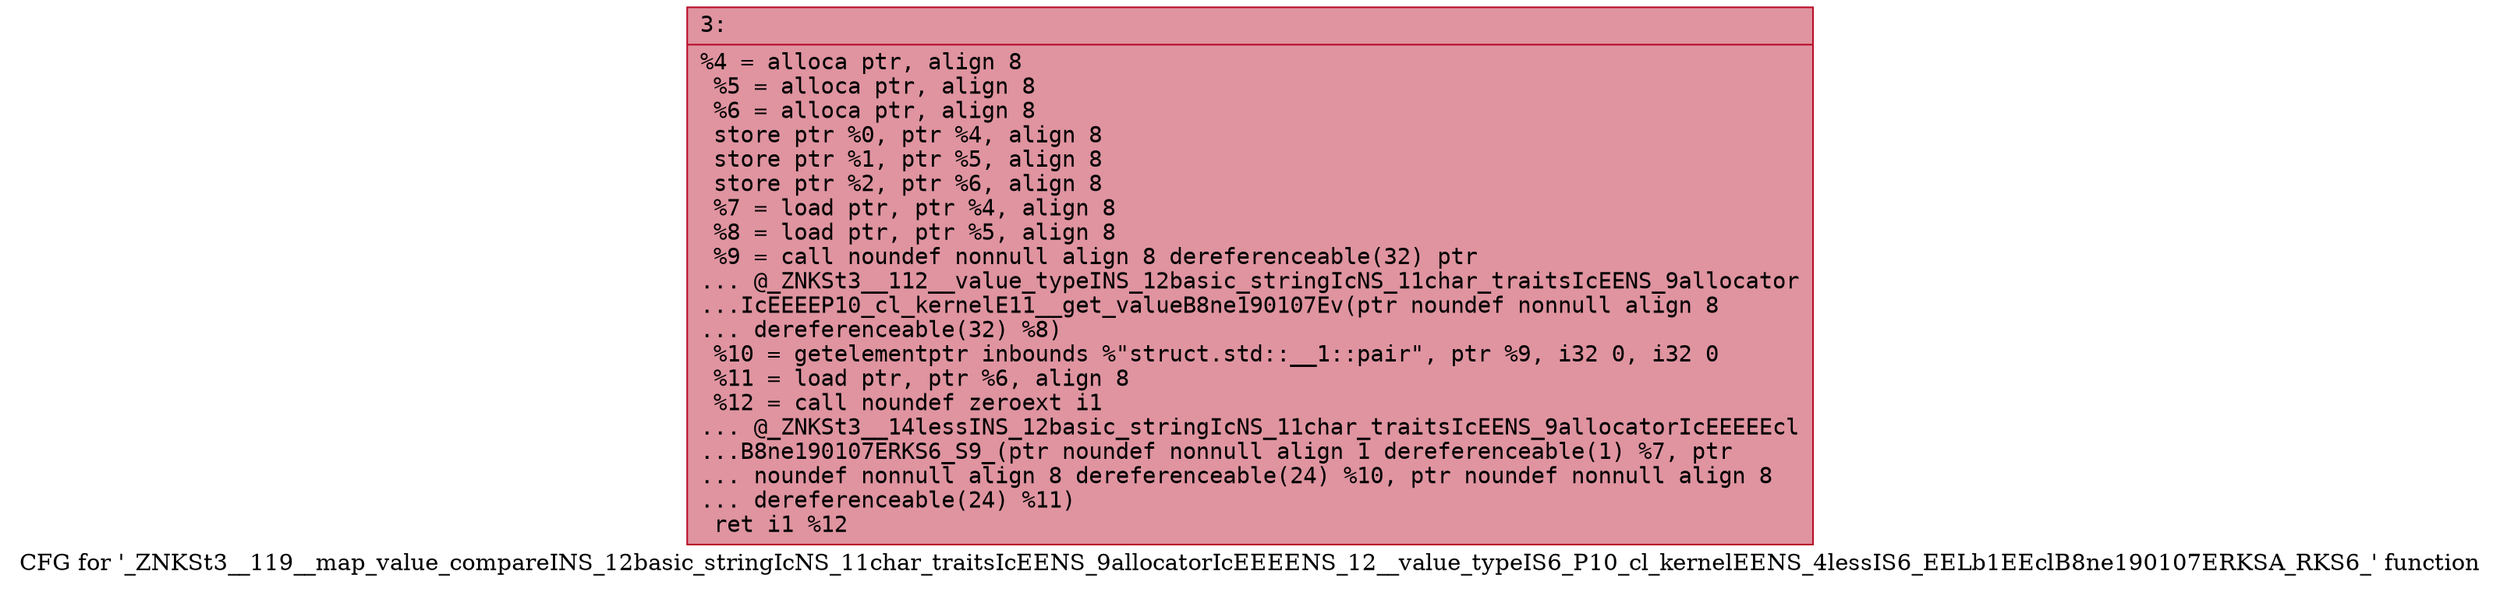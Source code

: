 digraph "CFG for '_ZNKSt3__119__map_value_compareINS_12basic_stringIcNS_11char_traitsIcEENS_9allocatorIcEEEENS_12__value_typeIS6_P10_cl_kernelEENS_4lessIS6_EELb1EEclB8ne190107ERKSA_RKS6_' function" {
	label="CFG for '_ZNKSt3__119__map_value_compareINS_12basic_stringIcNS_11char_traitsIcEENS_9allocatorIcEEEENS_12__value_typeIS6_P10_cl_kernelEENS_4lessIS6_EELb1EEclB8ne190107ERKSA_RKS6_' function";

	Node0x60000139cd70 [shape=record,color="#b70d28ff", style=filled, fillcolor="#b70d2870" fontname="Courier",label="{3:\l|  %4 = alloca ptr, align 8\l  %5 = alloca ptr, align 8\l  %6 = alloca ptr, align 8\l  store ptr %0, ptr %4, align 8\l  store ptr %1, ptr %5, align 8\l  store ptr %2, ptr %6, align 8\l  %7 = load ptr, ptr %4, align 8\l  %8 = load ptr, ptr %5, align 8\l  %9 = call noundef nonnull align 8 dereferenceable(32) ptr\l... @_ZNKSt3__112__value_typeINS_12basic_stringIcNS_11char_traitsIcEENS_9allocator\l...IcEEEEP10_cl_kernelE11__get_valueB8ne190107Ev(ptr noundef nonnull align 8\l... dereferenceable(32) %8)\l  %10 = getelementptr inbounds %\"struct.std::__1::pair\", ptr %9, i32 0, i32 0\l  %11 = load ptr, ptr %6, align 8\l  %12 = call noundef zeroext i1\l... @_ZNKSt3__14lessINS_12basic_stringIcNS_11char_traitsIcEENS_9allocatorIcEEEEEcl\l...B8ne190107ERKS6_S9_(ptr noundef nonnull align 1 dereferenceable(1) %7, ptr\l... noundef nonnull align 8 dereferenceable(24) %10, ptr noundef nonnull align 8\l... dereferenceable(24) %11)\l  ret i1 %12\l}"];
}
